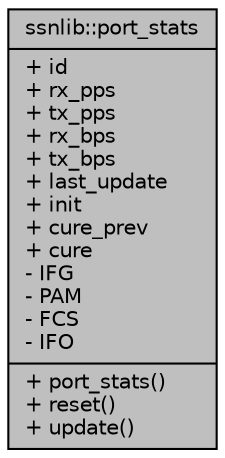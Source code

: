 digraph "ssnlib::port_stats"
{
  edge [fontname="Helvetica",fontsize="10",labelfontname="Helvetica",labelfontsize="10"];
  node [fontname="Helvetica",fontsize="10",shape=record];
  Node1 [label="{ssnlib::port_stats\n|+ id\l+ rx_pps\l+ tx_pps\l+ rx_bps\l+ tx_bps\l+ last_update\l+ init\l+ cure_prev\l+ cure\l- IFG\l- PAM\l- FCS\l- IFO\l|+ port_stats()\l+ reset()\l+ update()\l}",height=0.2,width=0.4,color="black", fillcolor="grey75", style="filled", fontcolor="black"];
}
